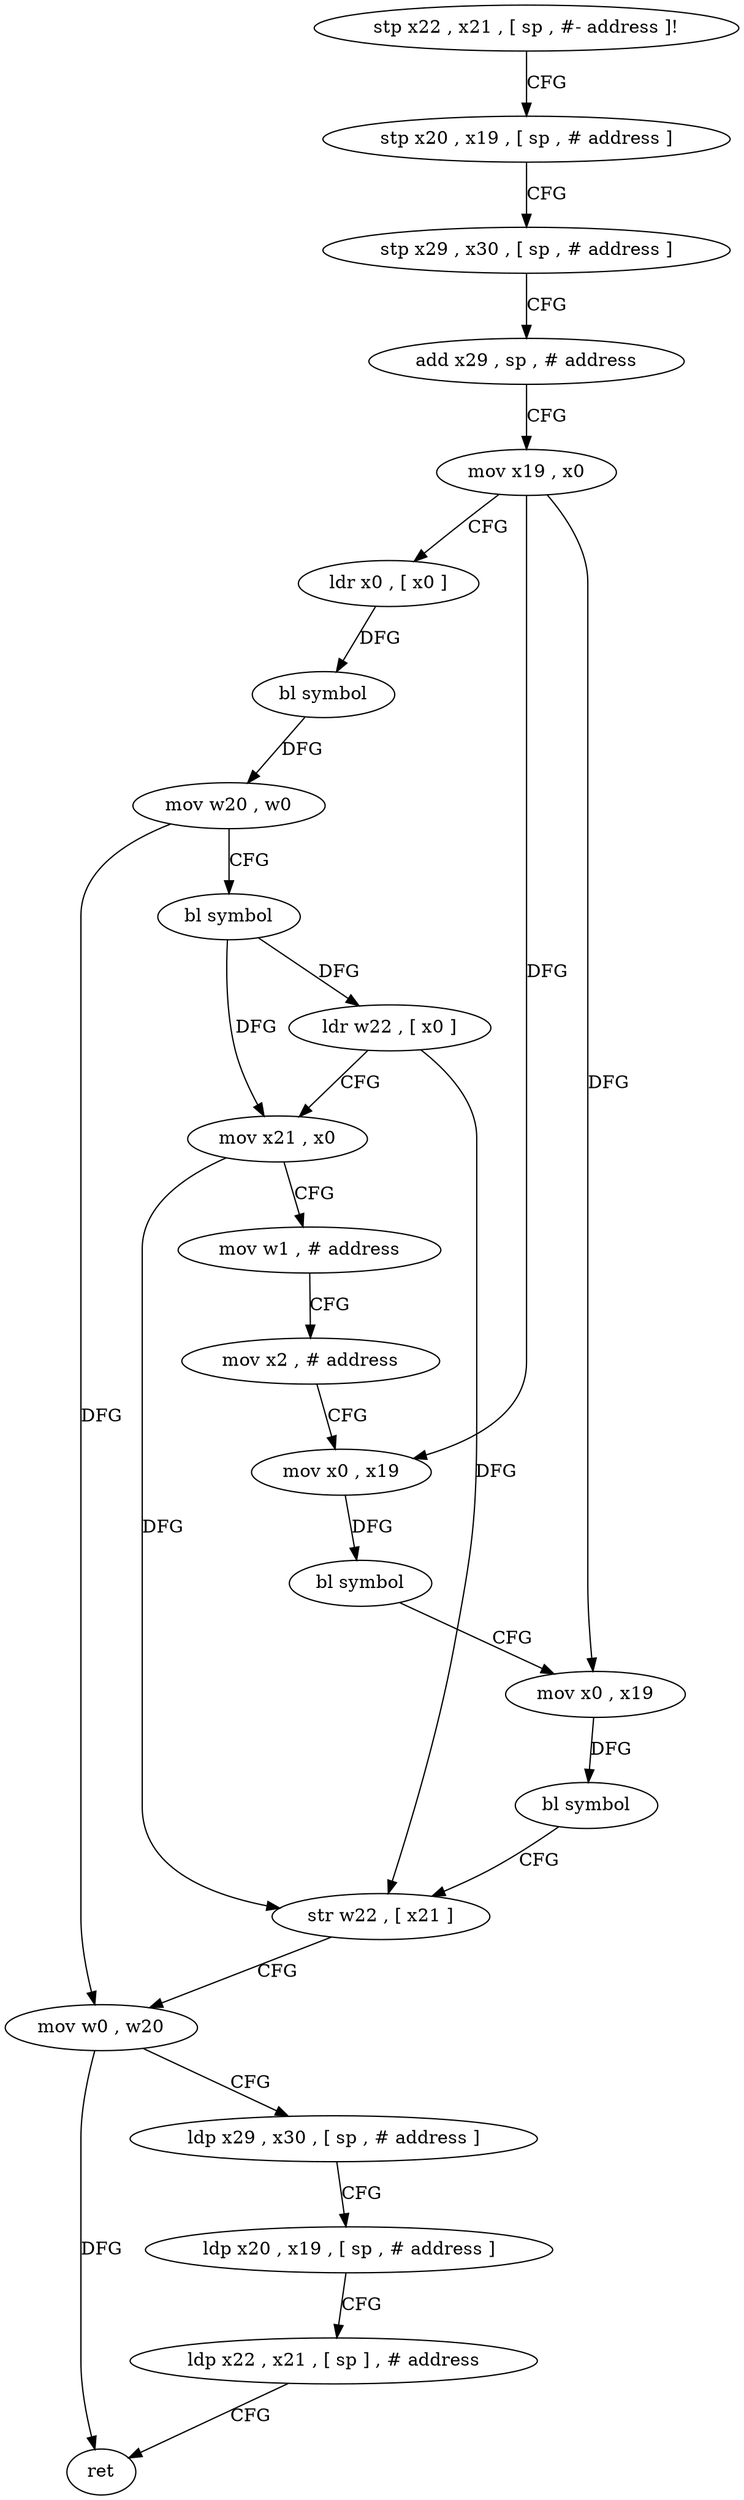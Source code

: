 digraph "func" {
"4224068" [label = "stp x22 , x21 , [ sp , #- address ]!" ]
"4224072" [label = "stp x20 , x19 , [ sp , # address ]" ]
"4224076" [label = "stp x29 , x30 , [ sp , # address ]" ]
"4224080" [label = "add x29 , sp , # address" ]
"4224084" [label = "mov x19 , x0" ]
"4224088" [label = "ldr x0 , [ x0 ]" ]
"4224092" [label = "bl symbol" ]
"4224096" [label = "mov w20 , w0" ]
"4224100" [label = "bl symbol" ]
"4224104" [label = "ldr w22 , [ x0 ]" ]
"4224108" [label = "mov x21 , x0" ]
"4224112" [label = "mov w1 , # address" ]
"4224116" [label = "mov x2 , # address" ]
"4224120" [label = "mov x0 , x19" ]
"4224124" [label = "bl symbol" ]
"4224128" [label = "mov x0 , x19" ]
"4224132" [label = "bl symbol" ]
"4224136" [label = "str w22 , [ x21 ]" ]
"4224140" [label = "mov w0 , w20" ]
"4224144" [label = "ldp x29 , x30 , [ sp , # address ]" ]
"4224148" [label = "ldp x20 , x19 , [ sp , # address ]" ]
"4224152" [label = "ldp x22 , x21 , [ sp ] , # address" ]
"4224156" [label = "ret" ]
"4224068" -> "4224072" [ label = "CFG" ]
"4224072" -> "4224076" [ label = "CFG" ]
"4224076" -> "4224080" [ label = "CFG" ]
"4224080" -> "4224084" [ label = "CFG" ]
"4224084" -> "4224088" [ label = "CFG" ]
"4224084" -> "4224120" [ label = "DFG" ]
"4224084" -> "4224128" [ label = "DFG" ]
"4224088" -> "4224092" [ label = "DFG" ]
"4224092" -> "4224096" [ label = "DFG" ]
"4224096" -> "4224100" [ label = "CFG" ]
"4224096" -> "4224140" [ label = "DFG" ]
"4224100" -> "4224104" [ label = "DFG" ]
"4224100" -> "4224108" [ label = "DFG" ]
"4224104" -> "4224108" [ label = "CFG" ]
"4224104" -> "4224136" [ label = "DFG" ]
"4224108" -> "4224112" [ label = "CFG" ]
"4224108" -> "4224136" [ label = "DFG" ]
"4224112" -> "4224116" [ label = "CFG" ]
"4224116" -> "4224120" [ label = "CFG" ]
"4224120" -> "4224124" [ label = "DFG" ]
"4224124" -> "4224128" [ label = "CFG" ]
"4224128" -> "4224132" [ label = "DFG" ]
"4224132" -> "4224136" [ label = "CFG" ]
"4224136" -> "4224140" [ label = "CFG" ]
"4224140" -> "4224144" [ label = "CFG" ]
"4224140" -> "4224156" [ label = "DFG" ]
"4224144" -> "4224148" [ label = "CFG" ]
"4224148" -> "4224152" [ label = "CFG" ]
"4224152" -> "4224156" [ label = "CFG" ]
}
